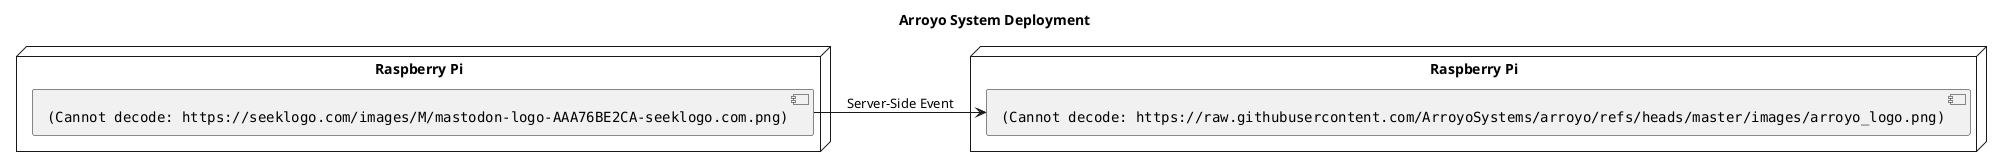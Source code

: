 @startuml system-diagram

title Arroyo System Deployment

left to right direction


node "Raspberry Pi"{
    component "<img:https://seeklogo.com/images/M/mastodon-logo-AAA76BE2CA-seeklogo.com.png{scale=0.2}>" as mastodon
}

node server as "Raspberry Pi" {
    component "<img:https://raw.githubusercontent.com/ArroyoSystems/arroyo/refs/heads/master/images/arroyo_logo.png{scale=0.05}>" as arroyo
}

mastodon --> arroyo: Server-Side Event

@enduml